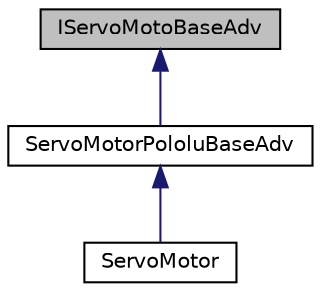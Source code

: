 digraph "IServoMotoBaseAdv"
{
 // LATEX_PDF_SIZE
  edge [fontname="Helvetica",fontsize="10",labelfontname="Helvetica",labelfontsize="10"];
  node [fontname="Helvetica",fontsize="10",shape=record];
  Node1 [label="IServoMotoBaseAdv",height=0.2,width=0.4,color="black", fillcolor="grey75", style="filled", fontcolor="black",tooltip="Interface class that specifies additional functionality with respect to set maximal speed and acceler..."];
  Node1 -> Node2 [dir="back",color="midnightblue",fontsize="10",style="solid",fontname="Helvetica"];
  Node2 [label="ServoMotorPololuBaseAdv",height=0.2,width=0.4,color="black", fillcolor="white", style="filled",URL="$classServoMotorPololuBaseAdv.html",tooltip="Implements the interface IServoMotoBaseAdv derived from class ServoMotorPololuBase."];
  Node2 -> Node3 [dir="back",color="midnightblue",fontsize="10",style="solid",fontname="Helvetica"];
  Node3 [label="ServoMotor",height=0.2,width=0.4,color="black", fillcolor="white", style="filled",URL="$classServoMotor.html",tooltip=" "];
}
